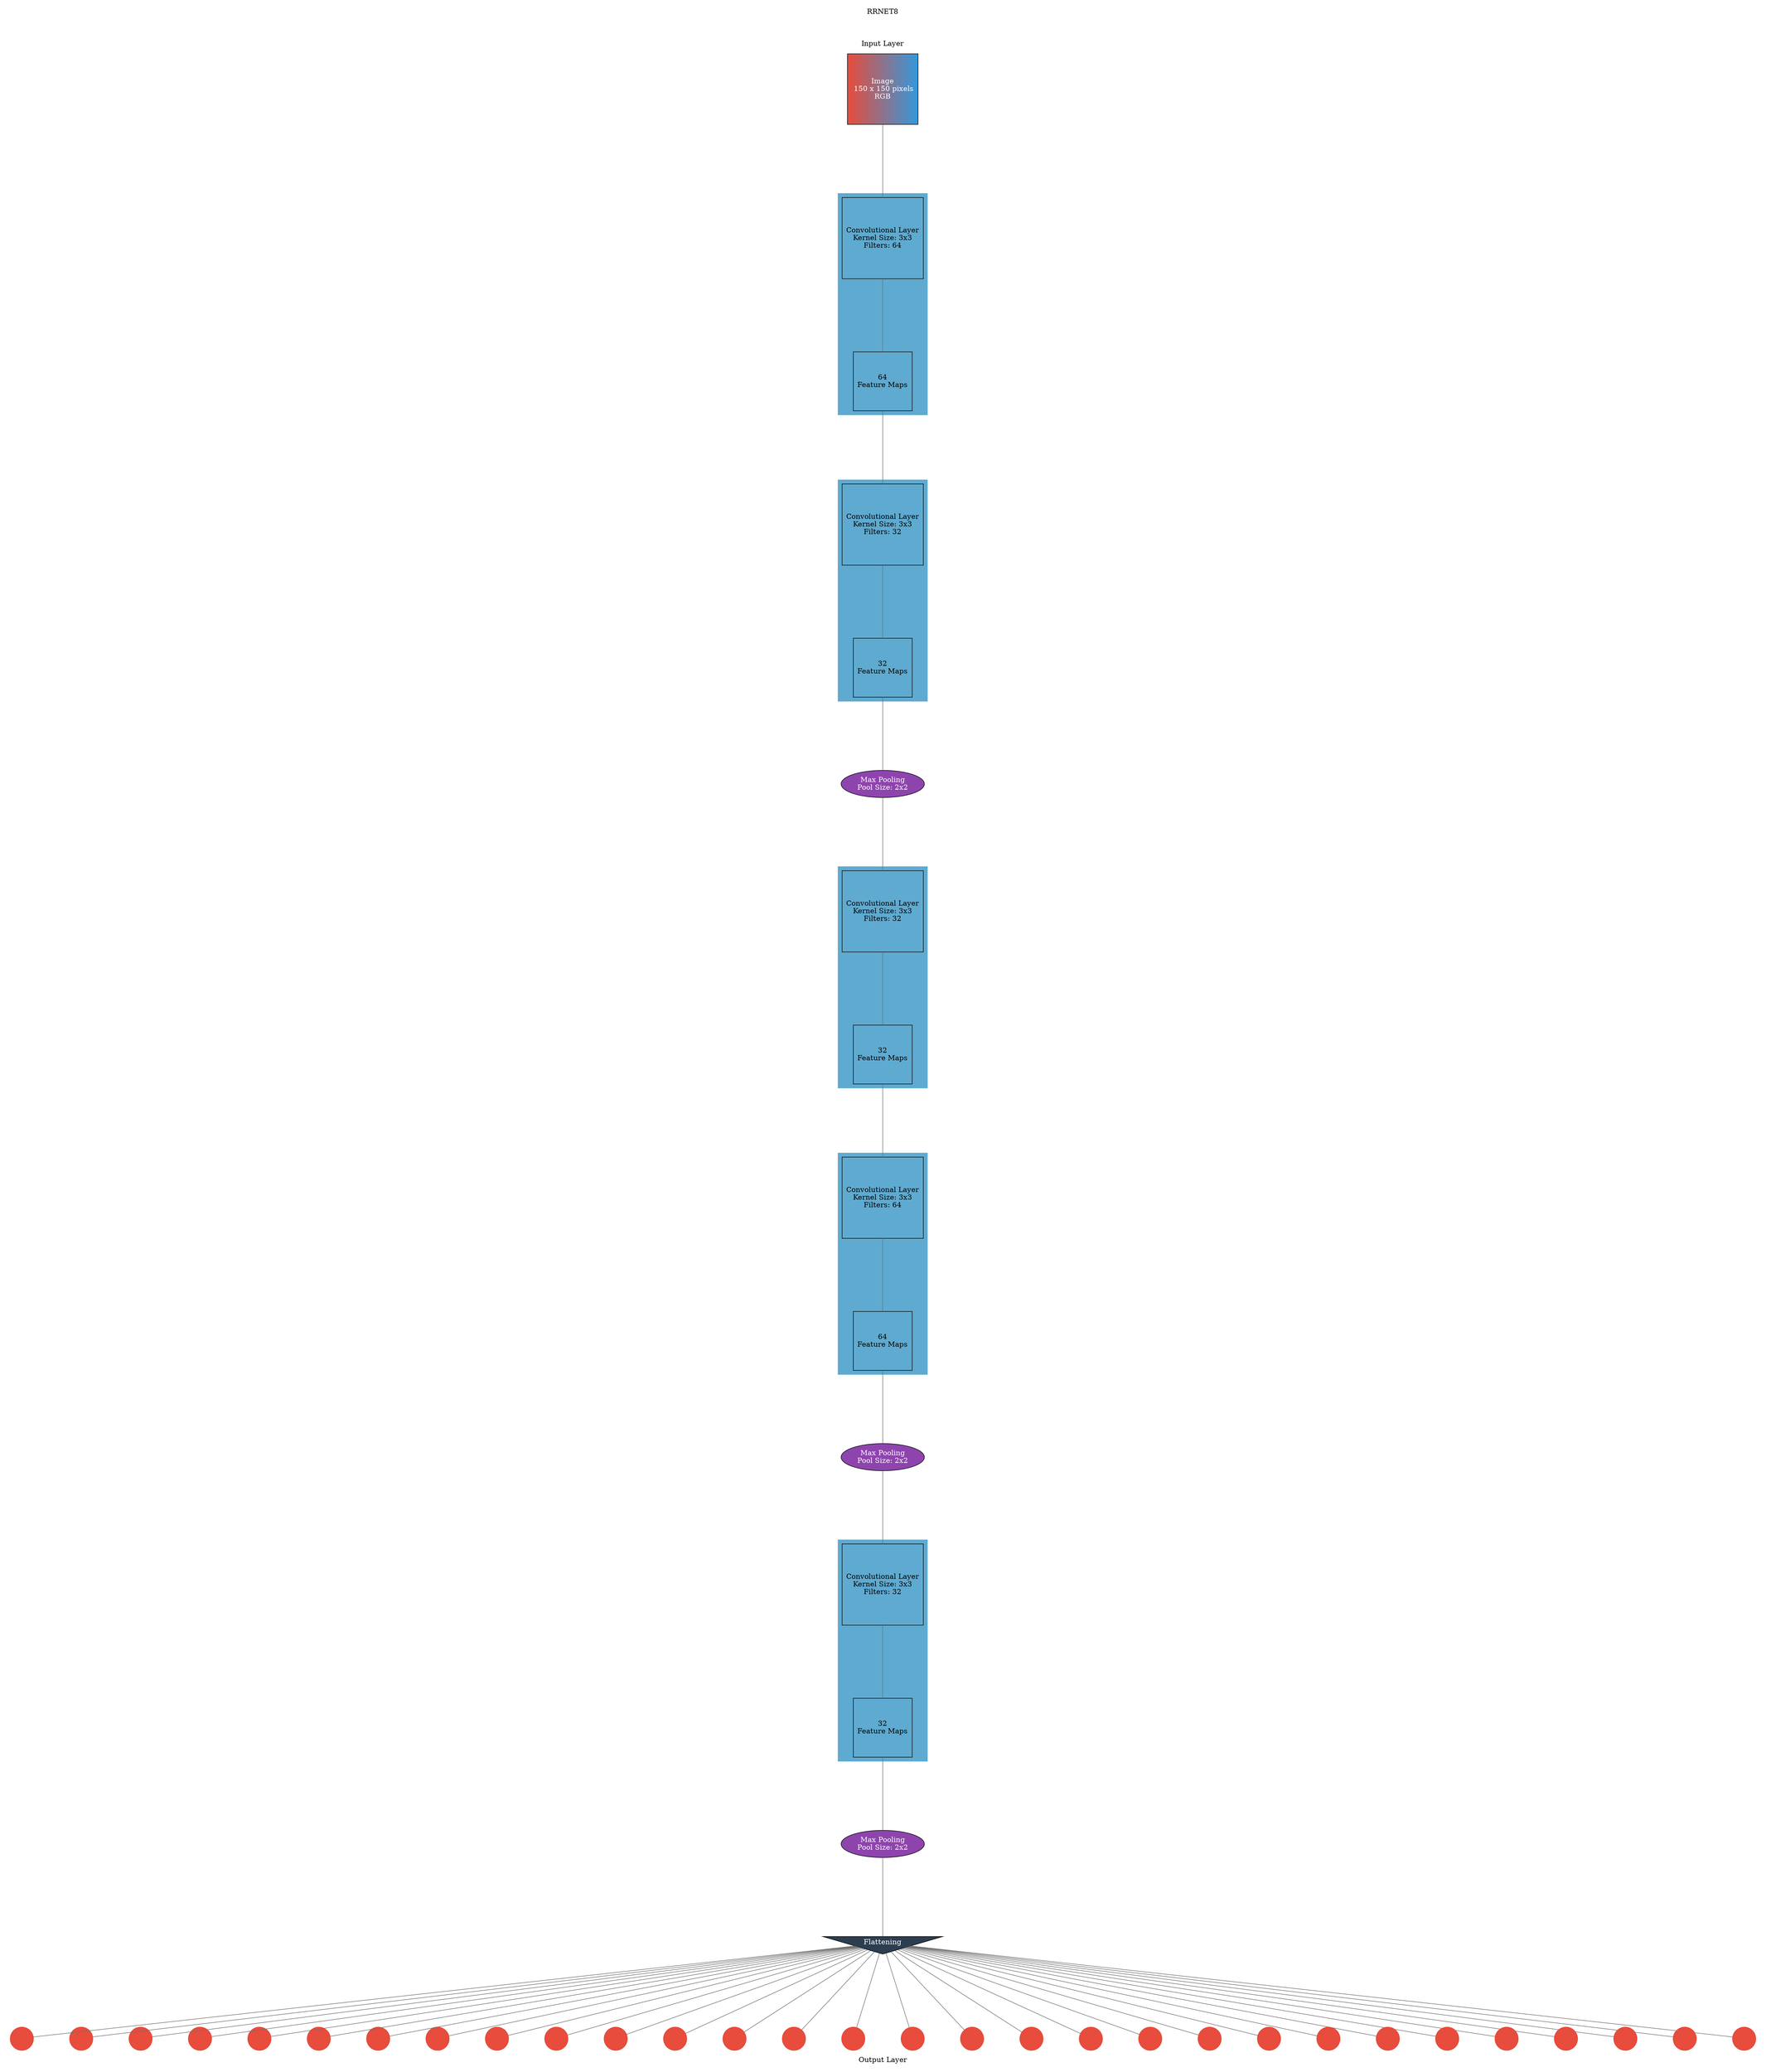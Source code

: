 digraph g {
	graph [nodesep=1 ranksep=2 splines=false]
	edge [arrowhead=none color="#707070"]
	subgraph cluster_input {
		node [fillcolor="#e74c3c:#3498db" fontcolor=white shape=square style=filled]
		color=white label="RRNET8



Input Layer"
		1 [label="Image
 150 x 150 pixels
RGB" fontcolor=white]
	}
	conv_2 -> 2
	1 -> conv_2
	subgraph cluster_1 {
		color="#5faad0" style=filled
		conv_2 [label="Convolutional Layer
Kernel Size: 3x3
Filters: 64" shape=square]
		2 [label="64
Feature Maps" shape=square]
	}
	conv_3 -> 3
	2 -> conv_3
	subgraph cluster_2 {
		color="#5faad0" style=filled
		conv_3 [label="Convolutional Layer
Kernel Size: 3x3
Filters: 32" shape=square]
		3 [label="32
Feature Maps" shape=square]
	}
	3 -> 4
	subgraph cluster_3 {
		color=white
		4 [label="Max Pooling
Pool Size: 2x2" fillcolor="#8e44ad" fontcolor=white style=filled]
	}
	conv_5 -> 5
	4 -> conv_5
	subgraph cluster_4 {
		color="#5faad0" style=filled
		conv_5 [label="Convolutional Layer
Kernel Size: 3x3
Filters: 32" shape=square]
		5 [label="32
Feature Maps" shape=square]
	}
	conv_6 -> 6
	5 -> conv_6
	subgraph cluster_5 {
		color="#5faad0" style=filled
		conv_6 [label="Convolutional Layer
Kernel Size: 3x3
Filters: 64" shape=square]
		6 [label="64
Feature Maps" shape=square]
	}
	6 -> 7
	subgraph cluster_6 {
		color=white
		7 [label="Max Pooling
Pool Size: 2x2" fillcolor="#8e44ad" fontcolor=white style=filled]
	}
	conv_8 -> 8
	7 -> conv_8
	subgraph cluster_7 {
		color="#5faad0" style=filled
		conv_8 [label="Convolutional Layer
Kernel Size: 3x3
Filters: 32" shape=square]
		8 [label="32
Feature Maps" shape=square]
	}
	8 -> 9
	subgraph cluster_8 {
		color=white
		9 [label="Max Pooling
Pool Size: 2x2" fillcolor="#8e44ad" fontcolor=white style=filled]
	}
	9 -> 10
	subgraph cluster_9 {
		color=white
		10 [label=Flattening fillcolor="#2c3e50" fontcolor=white shape=invtriangle style=filled]
	}
	10 -> 11
	10 -> 12
	10 -> 13
	10 -> 14
	10 -> 15
	10 -> 16
	10 -> 17
	10 -> 18
	10 -> 19
	10 -> 20
	10 -> 21
	10 -> 22
	10 -> 23
	10 -> 24
	10 -> 25
	10 -> 26
	10 -> 27
	10 -> 28
	10 -> 29
	10 -> 30
	10 -> 31
	10 -> 32
	10 -> 33
	10 -> 34
	10 -> 35
	10 -> 36
	10 -> 37
	10 -> 38
	10 -> 39
	10 -> 40
	subgraph cluster_output {
		node [color="#2ecc71" fontcolor="#2ecc71" shape=circle style=filled]
		color=white
		rank=same
		labeljust=1
		11 [color="#e74c3c" fontcolor="#e74c3c" shape=circle style=filled]
		12 [color="#e74c3c" fontcolor="#e74c3c" shape=circle style=filled]
		13 [color="#e74c3c" fontcolor="#e74c3c" shape=circle style=filled]
		14 [color="#e74c3c" fontcolor="#e74c3c" shape=circle style=filled]
		15 [color="#e74c3c" fontcolor="#e74c3c" shape=circle style=filled]
		16 [color="#e74c3c" fontcolor="#e74c3c" shape=circle style=filled]
		17 [color="#e74c3c" fontcolor="#e74c3c" shape=circle style=filled]
		18 [color="#e74c3c" fontcolor="#e74c3c" shape=circle style=filled]
		19 [color="#e74c3c" fontcolor="#e74c3c" shape=circle style=filled]
		20 [color="#e74c3c" fontcolor="#e74c3c" shape=circle style=filled]
		21 [color="#e74c3c" fontcolor="#e74c3c" shape=circle style=filled]
		22 [color="#e74c3c" fontcolor="#e74c3c" shape=circle style=filled]
		23 [color="#e74c3c" fontcolor="#e74c3c" shape=circle style=filled]
		24 [color="#e74c3c" fontcolor="#e74c3c" shape=circle style=filled]
		25 [color="#e74c3c" fontcolor="#e74c3c" shape=circle style=filled]
		26 [color="#e74c3c" fontcolor="#e74c3c" shape=circle style=filled]
		27 [color="#e74c3c" fontcolor="#e74c3c" shape=circle style=filled]
		28 [color="#e74c3c" fontcolor="#e74c3c" shape=circle style=filled]
		29 [color="#e74c3c" fontcolor="#e74c3c" shape=circle style=filled]
		30 [color="#e74c3c" fontcolor="#e74c3c" shape=circle style=filled]
		31 [color="#e74c3c" fontcolor="#e74c3c" shape=circle style=filled]
		32 [color="#e74c3c" fontcolor="#e74c3c" shape=circle style=filled]
		33 [color="#e74c3c" fontcolor="#e74c3c" shape=circle style=filled]
		34 [color="#e74c3c" fontcolor="#e74c3c" shape=circle style=filled]
		35 [color="#e74c3c" fontcolor="#e74c3c" shape=circle style=filled]
		36 [color="#e74c3c" fontcolor="#e74c3c" shape=circle style=filled]
		37 [color="#e74c3c" fontcolor="#e74c3c" shape=circle style=filled]
		38 [color="#e74c3c" fontcolor="#e74c3c" shape=circle style=filled]
		39 [color="#e74c3c" fontcolor="#e74c3c" shape=circle style=filled]
		40 [color="#e74c3c" fontcolor="#e74c3c" shape=circle style=filled]
		label="Output Layer" labelloc=bottom
	}
	arrowShape=none
}
